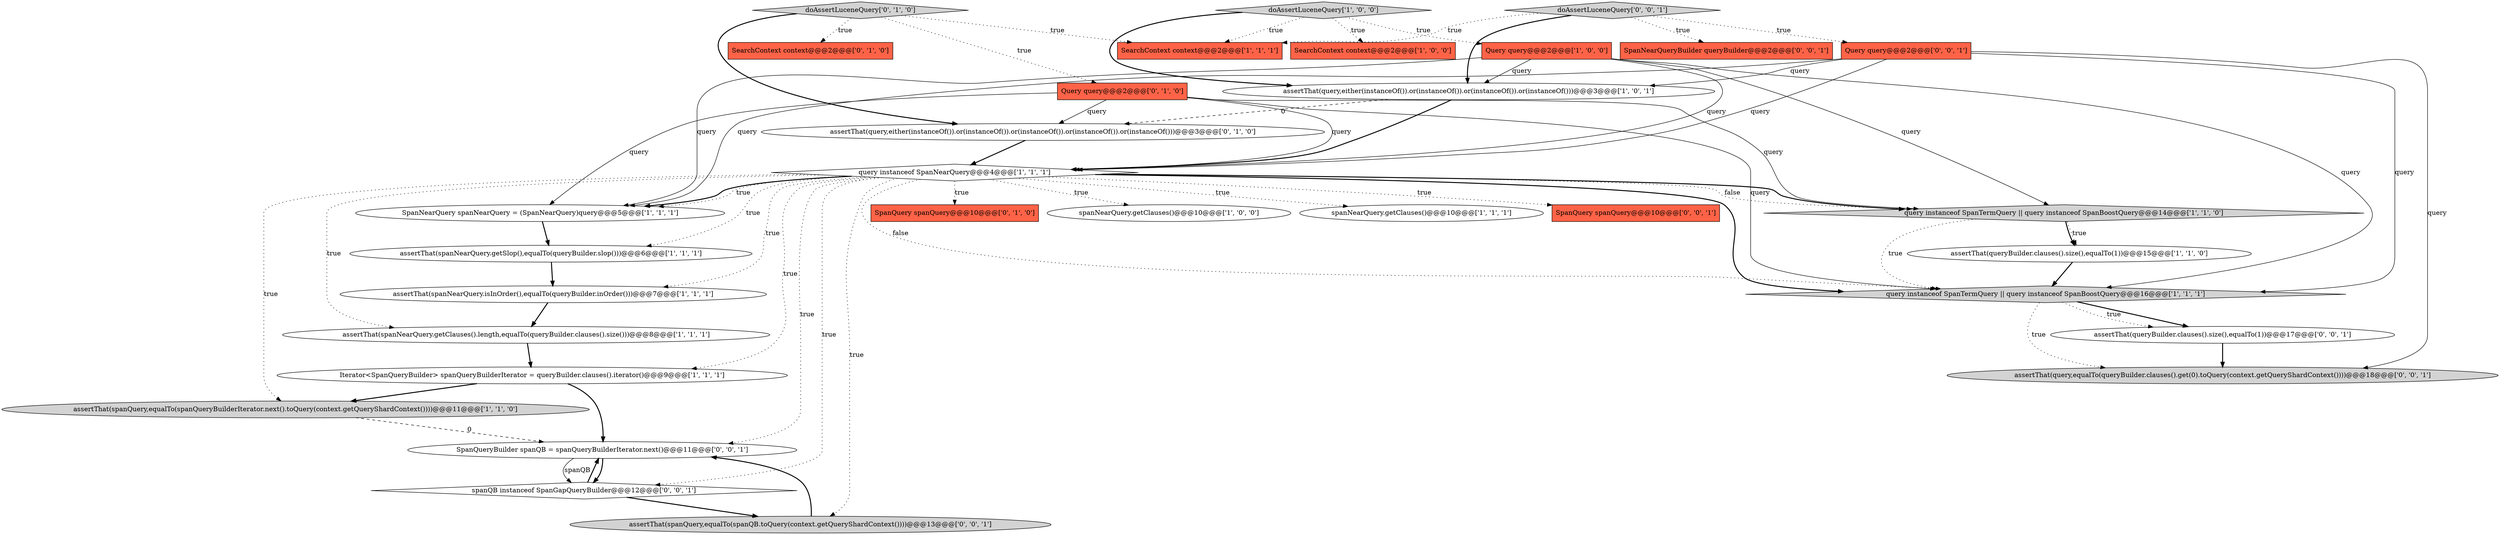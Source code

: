 digraph {
3 [style = filled, label = "Iterator<SpanQueryBuilder> spanQueryBuilderIterator = queryBuilder.clauses().iterator()@@@9@@@['1', '1', '1']", fillcolor = white, shape = ellipse image = "AAA0AAABBB1BBB"];
17 [style = filled, label = "doAssertLuceneQuery['0', '1', '0']", fillcolor = lightgray, shape = diamond image = "AAA0AAABBB2BBB"];
18 [style = filled, label = "assertThat(query,either(instanceOf()).or(instanceOf()).or(instanceOf()).or(instanceOf()).or(instanceOf()))@@@3@@@['0', '1', '0']", fillcolor = white, shape = ellipse image = "AAA1AAABBB2BBB"];
28 [style = filled, label = "SpanQueryBuilder spanQB = spanQueryBuilderIterator.next()@@@11@@@['0', '0', '1']", fillcolor = white, shape = ellipse image = "AAA0AAABBB3BBB"];
30 [style = filled, label = "assertThat(query,equalTo(queryBuilder.clauses().get(0).toQuery(context.getQueryShardContext())))@@@18@@@['0', '0', '1']", fillcolor = lightgray, shape = ellipse image = "AAA0AAABBB3BBB"];
26 [style = filled, label = "doAssertLuceneQuery['0', '0', '1']", fillcolor = lightgray, shape = diamond image = "AAA0AAABBB3BBB"];
13 [style = filled, label = "assertThat(spanQuery,equalTo(spanQueryBuilderIterator.next().toQuery(context.getQueryShardContext())))@@@11@@@['1', '1', '0']", fillcolor = lightgray, shape = ellipse image = "AAA0AAABBB1BBB"];
16 [style = filled, label = "assertThat(spanNearQuery.isInOrder(),equalTo(queryBuilder.inOrder()))@@@7@@@['1', '1', '1']", fillcolor = white, shape = ellipse image = "AAA0AAABBB1BBB"];
0 [style = filled, label = "assertThat(queryBuilder.clauses().size(),equalTo(1))@@@15@@@['1', '1', '0']", fillcolor = white, shape = ellipse image = "AAA0AAABBB1BBB"];
1 [style = filled, label = "Query query@@@2@@@['1', '0', '0']", fillcolor = tomato, shape = box image = "AAA0AAABBB1BBB"];
12 [style = filled, label = "assertThat(spanNearQuery.getClauses().length,equalTo(queryBuilder.clauses().size()))@@@8@@@['1', '1', '1']", fillcolor = white, shape = ellipse image = "AAA0AAABBB1BBB"];
21 [style = filled, label = "SpanQuery spanQuery@@@10@@@['0', '1', '0']", fillcolor = tomato, shape = box image = "AAA0AAABBB2BBB"];
2 [style = filled, label = "spanNearQuery.getClauses()@@@10@@@['1', '0', '0']", fillcolor = white, shape = ellipse image = "AAA0AAABBB1BBB"];
4 [style = filled, label = "query instanceof SpanNearQuery@@@4@@@['1', '1', '1']", fillcolor = white, shape = diamond image = "AAA0AAABBB1BBB"];
19 [style = filled, label = "SearchContext context@@@2@@@['0', '1', '0']", fillcolor = tomato, shape = box image = "AAA0AAABBB2BBB"];
22 [style = filled, label = "assertThat(spanQuery,equalTo(spanQB.toQuery(context.getQueryShardContext())))@@@13@@@['0', '0', '1']", fillcolor = lightgray, shape = ellipse image = "AAA0AAABBB3BBB"];
15 [style = filled, label = "SearchContext context@@@2@@@['1', '1', '1']", fillcolor = tomato, shape = box image = "AAA0AAABBB1BBB"];
14 [style = filled, label = "query instanceof SpanTermQuery || query instanceof SpanBoostQuery@@@14@@@['1', '1', '0']", fillcolor = lightgray, shape = diamond image = "AAA0AAABBB1BBB"];
29 [style = filled, label = "SpanNearQueryBuilder queryBuilder@@@2@@@['0', '0', '1']", fillcolor = tomato, shape = box image = "AAA0AAABBB3BBB"];
8 [style = filled, label = "assertThat(query,either(instanceOf()).or(instanceOf()).or(instanceOf()).or(instanceOf()))@@@3@@@['1', '0', '1']", fillcolor = white, shape = ellipse image = "AAA0AAABBB1BBB"];
9 [style = filled, label = "spanNearQuery.getClauses()@@@10@@@['1', '1', '1']", fillcolor = white, shape = ellipse image = "AAA0AAABBB1BBB"];
11 [style = filled, label = "SpanNearQuery spanNearQuery = (SpanNearQuery)query@@@5@@@['1', '1', '1']", fillcolor = white, shape = ellipse image = "AAA0AAABBB1BBB"];
23 [style = filled, label = "Query query@@@2@@@['0', '0', '1']", fillcolor = tomato, shape = box image = "AAA0AAABBB3BBB"];
7 [style = filled, label = "doAssertLuceneQuery['1', '0', '0']", fillcolor = lightgray, shape = diamond image = "AAA0AAABBB1BBB"];
20 [style = filled, label = "Query query@@@2@@@['0', '1', '0']", fillcolor = tomato, shape = box image = "AAA0AAABBB2BBB"];
5 [style = filled, label = "assertThat(spanNearQuery.getSlop(),equalTo(queryBuilder.slop()))@@@6@@@['1', '1', '1']", fillcolor = white, shape = ellipse image = "AAA0AAABBB1BBB"];
27 [style = filled, label = "spanQB instanceof SpanGapQueryBuilder@@@12@@@['0', '0', '1']", fillcolor = white, shape = diamond image = "AAA0AAABBB3BBB"];
25 [style = filled, label = "assertThat(queryBuilder.clauses().size(),equalTo(1))@@@17@@@['0', '0', '1']", fillcolor = white, shape = ellipse image = "AAA0AAABBB3BBB"];
10 [style = filled, label = "query instanceof SpanTermQuery || query instanceof SpanBoostQuery@@@16@@@['1', '1', '1']", fillcolor = lightgray, shape = diamond image = "AAA0AAABBB1BBB"];
6 [style = filled, label = "SearchContext context@@@2@@@['1', '0', '0']", fillcolor = tomato, shape = box image = "AAA0AAABBB1BBB"];
24 [style = filled, label = "SpanQuery spanQuery@@@10@@@['0', '0', '1']", fillcolor = tomato, shape = box image = "AAA0AAABBB3BBB"];
17->19 [style = dotted, label="true"];
26->29 [style = dotted, label="true"];
4->14 [style = dotted, label="false"];
26->15 [style = dotted, label="true"];
13->28 [style = dashed, label="0"];
14->0 [style = dotted, label="true"];
23->11 [style = solid, label="query"];
7->8 [style = bold, label=""];
26->8 [style = bold, label=""];
8->18 [style = dashed, label="0"];
18->4 [style = bold, label=""];
8->4 [style = bold, label=""];
4->16 [style = dotted, label="true"];
4->3 [style = dotted, label="true"];
1->11 [style = solid, label="query"];
27->28 [style = bold, label=""];
4->21 [style = dotted, label="true"];
4->12 [style = dotted, label="true"];
1->4 [style = solid, label="query"];
4->11 [style = bold, label=""];
20->4 [style = solid, label="query"];
4->24 [style = dotted, label="true"];
4->11 [style = dotted, label="true"];
14->0 [style = bold, label=""];
7->1 [style = dotted, label="true"];
10->30 [style = dotted, label="true"];
10->25 [style = bold, label=""];
3->13 [style = bold, label=""];
27->22 [style = bold, label=""];
7->6 [style = dotted, label="true"];
26->23 [style = dotted, label="true"];
0->10 [style = bold, label=""];
16->12 [style = bold, label=""];
28->27 [style = bold, label=""];
4->10 [style = dotted, label="false"];
17->15 [style = dotted, label="true"];
23->4 [style = solid, label="query"];
10->25 [style = dotted, label="true"];
20->10 [style = solid, label="query"];
17->20 [style = dotted, label="true"];
12->3 [style = bold, label=""];
7->15 [style = dotted, label="true"];
22->28 [style = bold, label=""];
4->27 [style = dotted, label="true"];
14->10 [style = dotted, label="true"];
1->14 [style = solid, label="query"];
4->14 [style = bold, label=""];
4->10 [style = bold, label=""];
4->5 [style = dotted, label="true"];
4->9 [style = dotted, label="true"];
23->30 [style = solid, label="query"];
20->11 [style = solid, label="query"];
23->8 [style = solid, label="query"];
23->10 [style = solid, label="query"];
4->13 [style = dotted, label="true"];
3->28 [style = bold, label=""];
25->30 [style = bold, label=""];
4->28 [style = dotted, label="true"];
28->27 [style = solid, label="spanQB"];
5->16 [style = bold, label=""];
20->14 [style = solid, label="query"];
4->22 [style = dotted, label="true"];
20->18 [style = solid, label="query"];
11->5 [style = bold, label=""];
1->10 [style = solid, label="query"];
4->2 [style = dotted, label="true"];
1->8 [style = solid, label="query"];
17->18 [style = bold, label=""];
}
